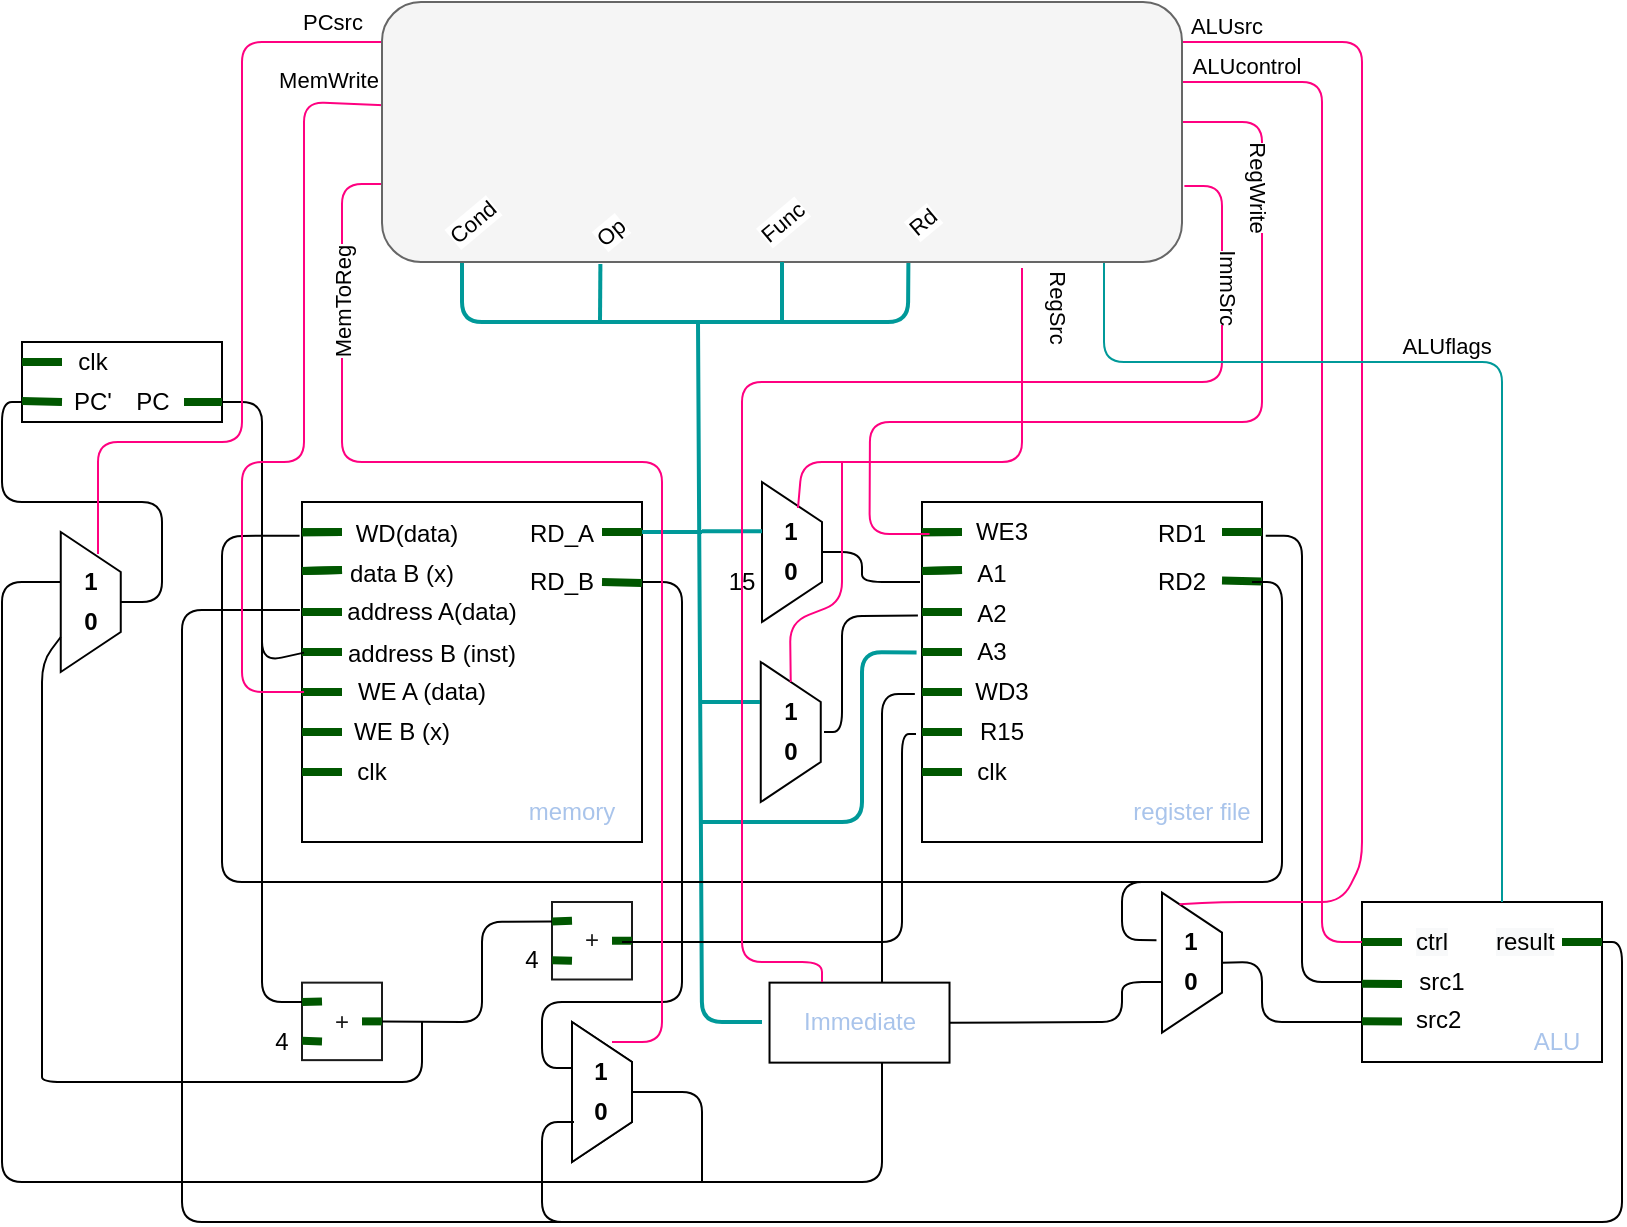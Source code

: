 <mxfile version="15.3.1" type="github">
  <diagram name="Page-1" id="099fd60b-425b-db50-ffb0-6b813814b670">
    <mxGraphModel dx="868" dy="482" grid="1" gridSize="10" guides="1" tooltips="1" connect="1" arrows="1" fold="1" page="1" pageScale="1" pageWidth="850" pageHeight="1100" background="#FFFFFF" math="0" shadow="0">
      <root>
        <mxCell id="0" />
        <mxCell id="1" parent="0" />
        <mxCell id="Cc3cPxVElPXbflXO5Y1s-90" value="" style="endArrow=none;html=1;fontColor=#1A1A1A;entryX=-0.021;entryY=0.565;entryDx=0;entryDy=0;entryPerimeter=0;" parent="1" target="Cc3cPxVElPXbflXO5Y1s-16" edge="1">
          <mxGeometry width="50" height="50" relative="1" as="geometry">
            <mxPoint x="450" y="640" as="sourcePoint" />
            <mxPoint x="450" y="440" as="targetPoint" />
            <Array as="points">
              <mxPoint x="450" y="530" />
              <mxPoint x="450" y="416" />
            </Array>
          </mxGeometry>
        </mxCell>
        <mxCell id="DB4W7_MfknzmHW4euDGk-5" value="" style="whiteSpace=wrap;html=1;aspect=fixed;" parent="1" vertex="1">
          <mxGeometry x="160" y="320" width="170" height="170" as="geometry" />
        </mxCell>
        <mxCell id="DB4W7_MfknzmHW4euDGk-9" value="" style="endArrow=none;html=1;shadow=0;strokeColor=#005700;fillColor=#008A00;strokeWidth=4;" parent="1" edge="1">
          <mxGeometry width="50" height="50" relative="1" as="geometry">
            <mxPoint x="160" y="335.13" as="sourcePoint" />
            <mxPoint x="180" y="335" as="targetPoint" />
          </mxGeometry>
        </mxCell>
        <mxCell id="DB4W7_MfknzmHW4euDGk-11" value="" style="endArrow=none;html=1;shadow=0;strokeColor=#005700;fillColor=#008A00;strokeWidth=4;" parent="1" edge="1">
          <mxGeometry width="50" height="50" relative="1" as="geometry">
            <mxPoint x="160" y="354.5" as="sourcePoint" />
            <mxPoint x="180" y="354" as="targetPoint" />
          </mxGeometry>
        </mxCell>
        <mxCell id="DB4W7_MfknzmHW4euDGk-21" value="" style="endArrow=none;html=1;shadow=0;strokeColor=#005700;fillColor=#008A00;strokeWidth=4;" parent="1" edge="1">
          <mxGeometry width="50" height="50" relative="1" as="geometry">
            <mxPoint x="160" y="335.13" as="sourcePoint" />
            <mxPoint x="180" y="335" as="targetPoint" />
          </mxGeometry>
        </mxCell>
        <mxCell id="DB4W7_MfknzmHW4euDGk-22" value="" style="endArrow=none;html=1;shadow=0;strokeColor=#005700;fillColor=#008A00;strokeWidth=4;" parent="1" edge="1">
          <mxGeometry width="50" height="50" relative="1" as="geometry">
            <mxPoint x="160" y="354.5" as="sourcePoint" />
            <mxPoint x="180" y="354" as="targetPoint" />
          </mxGeometry>
        </mxCell>
        <mxCell id="DB4W7_MfknzmHW4euDGk-23" value="" style="endArrow=none;html=1;shadow=0;strokeColor=#005700;fillColor=#008A00;strokeWidth=4;" parent="1" edge="1">
          <mxGeometry width="50" height="50" relative="1" as="geometry">
            <mxPoint x="160" y="375" as="sourcePoint" />
            <mxPoint x="180" y="375" as="targetPoint" />
          </mxGeometry>
        </mxCell>
        <mxCell id="DB4W7_MfknzmHW4euDGk-24" value="" style="endArrow=none;html=1;shadow=0;strokeColor=#005700;fillColor=#008A00;strokeWidth=4;" parent="1" edge="1">
          <mxGeometry width="50" height="50" relative="1" as="geometry">
            <mxPoint x="160" y="395" as="sourcePoint" />
            <mxPoint x="180" y="395" as="targetPoint" />
          </mxGeometry>
        </mxCell>
        <mxCell id="DB4W7_MfknzmHW4euDGk-25" value="" style="endArrow=none;html=1;shadow=0;strokeColor=#005700;fillColor=#008A00;strokeWidth=4;" parent="1" edge="1">
          <mxGeometry width="50" height="50" relative="1" as="geometry">
            <mxPoint x="160" y="415" as="sourcePoint" />
            <mxPoint x="180" y="415" as="targetPoint" />
          </mxGeometry>
        </mxCell>
        <mxCell id="DB4W7_MfknzmHW4euDGk-26" value="" style="endArrow=none;html=1;shadow=0;strokeColor=#005700;fillColor=#008A00;strokeWidth=4;" parent="1" edge="1">
          <mxGeometry width="50" height="50" relative="1" as="geometry">
            <mxPoint x="160" y="455" as="sourcePoint" />
            <mxPoint x="180" y="455" as="targetPoint" />
          </mxGeometry>
        </mxCell>
        <mxCell id="DB4W7_MfknzmHW4euDGk-28" value="" style="endArrow=none;html=1;shadow=0;strokeColor=#005700;fillColor=#008A00;strokeWidth=4;" parent="1" edge="1">
          <mxGeometry width="50" height="50" relative="1" as="geometry">
            <mxPoint x="160" y="435" as="sourcePoint" />
            <mxPoint x="180" y="435" as="targetPoint" />
          </mxGeometry>
        </mxCell>
        <mxCell id="DB4W7_MfknzmHW4euDGk-29" value="" style="endArrow=none;html=1;shadow=0;strokeColor=#005700;fillColor=#008A00;strokeWidth=4;" parent="1" edge="1">
          <mxGeometry width="50" height="50" relative="1" as="geometry">
            <mxPoint x="310" y="335" as="sourcePoint" />
            <mxPoint x="330" y="335" as="targetPoint" />
          </mxGeometry>
        </mxCell>
        <mxCell id="DB4W7_MfknzmHW4euDGk-30" value="" style="endArrow=none;html=1;shadow=0;strokeColor=#005700;fillColor=#008A00;strokeWidth=4;" parent="1" edge="1">
          <mxGeometry width="50" height="50" relative="1" as="geometry">
            <mxPoint x="310" y="360" as="sourcePoint" />
            <mxPoint x="330" y="360.5" as="targetPoint" />
          </mxGeometry>
        </mxCell>
        <mxCell id="DB4W7_MfknzmHW4euDGk-33" value="" style="rounded=0;whiteSpace=wrap;html=1;" parent="1" vertex="1">
          <mxGeometry x="393.76" y="560.32" width="90" height="40" as="geometry" />
        </mxCell>
        <mxCell id="DB4W7_MfknzmHW4euDGk-36" value="" style="rounded=0;whiteSpace=wrap;html=1;" parent="1" vertex="1">
          <mxGeometry x="690" y="520" width="120" height="80" as="geometry" />
        </mxCell>
        <mxCell id="DB4W7_MfknzmHW4euDGk-37" value="" style="endArrow=none;html=1;shadow=0;strokeColor=#005700;fillColor=#008A00;strokeWidth=4;" parent="1" edge="1">
          <mxGeometry width="50" height="50" relative="1" as="geometry">
            <mxPoint x="690" y="540" as="sourcePoint" />
            <mxPoint x="710" y="540" as="targetPoint" />
          </mxGeometry>
        </mxCell>
        <mxCell id="DB4W7_MfknzmHW4euDGk-39" value="" style="endArrow=none;html=1;shadow=0;strokeColor=#005700;fillColor=#008A00;strokeWidth=4;" parent="1" edge="1">
          <mxGeometry width="50" height="50" relative="1" as="geometry">
            <mxPoint x="690" y="560.87" as="sourcePoint" />
            <mxPoint x="710" y="561" as="targetPoint" />
          </mxGeometry>
        </mxCell>
        <mxCell id="DB4W7_MfknzmHW4euDGk-40" value="" style="endArrow=none;html=1;shadow=0;strokeColor=#005700;fillColor=#008A00;strokeWidth=4;" parent="1" edge="1">
          <mxGeometry width="50" height="50" relative="1" as="geometry">
            <mxPoint x="690" y="579.62" as="sourcePoint" />
            <mxPoint x="710" y="579.75" as="targetPoint" />
          </mxGeometry>
        </mxCell>
        <mxCell id="DB4W7_MfknzmHW4euDGk-45" value="" style="endArrow=none;html=1;shadow=0;strokeColor=#005700;fillColor=#008A00;strokeWidth=4;" parent="1" edge="1">
          <mxGeometry width="50" height="50" relative="1" as="geometry">
            <mxPoint x="790" y="540" as="sourcePoint" />
            <mxPoint x="810" y="540" as="targetPoint" />
          </mxGeometry>
        </mxCell>
        <mxCell id="DB4W7_MfknzmHW4euDGk-50" value="" style="rounded=0;whiteSpace=wrap;html=1;" parent="1" vertex="1">
          <mxGeometry x="20" y="240" width="100" height="40" as="geometry" />
        </mxCell>
        <mxCell id="DB4W7_MfknzmHW4euDGk-51" value="" style="endArrow=none;html=1;shadow=0;strokeColor=#005700;fillColor=#008A00;strokeWidth=4;" parent="1" edge="1">
          <mxGeometry width="50" height="50" relative="1" as="geometry">
            <mxPoint x="20" y="269.5" as="sourcePoint" />
            <mxPoint x="40" y="270" as="targetPoint" />
          </mxGeometry>
        </mxCell>
        <mxCell id="DB4W7_MfknzmHW4euDGk-52" value="" style="endArrow=none;html=1;shadow=0;strokeColor=#005700;fillColor=#008A00;strokeWidth=4;" parent="1" edge="1">
          <mxGeometry width="50" height="50" relative="1" as="geometry">
            <mxPoint x="101" y="270" as="sourcePoint" />
            <mxPoint x="120" y="270" as="targetPoint" />
          </mxGeometry>
        </mxCell>
        <mxCell id="DB4W7_MfknzmHW4euDGk-53" value="PC&#39;" style="text;html=1;resizable=0;autosize=1;align=center;verticalAlign=middle;points=[];fillColor=none;strokeColor=none;rounded=0;" parent="1" vertex="1">
          <mxGeometry x="40" y="260" width="30" height="20" as="geometry" />
        </mxCell>
        <mxCell id="DB4W7_MfknzmHW4euDGk-54" value="PC" style="text;html=1;resizable=0;autosize=1;align=center;verticalAlign=middle;points=[];fillColor=none;strokeColor=none;rounded=0;" parent="1" vertex="1">
          <mxGeometry x="70" y="260" width="30" height="20" as="geometry" />
        </mxCell>
        <mxCell id="DB4W7_MfknzmHW4euDGk-58" value="" style="endArrow=none;html=1;shadow=0;strokeColor=#005700;fillColor=#008A00;strokeWidth=4;" parent="1" edge="1">
          <mxGeometry width="50" height="50" relative="1" as="geometry">
            <mxPoint x="20" y="250" as="sourcePoint" />
            <mxPoint x="40" y="250" as="targetPoint" />
          </mxGeometry>
        </mxCell>
        <mxCell id="DB4W7_MfknzmHW4euDGk-59" value="&lt;span style=&quot;font-weight: normal&quot;&gt;clk&lt;/span&gt;" style="text;html=1;resizable=0;autosize=1;align=center;verticalAlign=middle;points=[];fillColor=none;strokeColor=none;rounded=0;fontStyle=1" parent="1" vertex="1">
          <mxGeometry x="40" y="240" width="30" height="20" as="geometry" />
        </mxCell>
        <mxCell id="Cc3cPxVElPXbflXO5Y1s-5" value="WD(data)" style="text;html=1;strokeColor=none;fillColor=none;align=center;verticalAlign=middle;whiteSpace=wrap;rounded=0;" parent="1" vertex="1">
          <mxGeometry x="185" y="326.25" width="55" height="20" as="geometry" />
        </mxCell>
        <mxCell id="Cc3cPxVElPXbflXO5Y1s-7" value="data B (x)" style="text;html=1;strokeColor=none;fillColor=none;align=center;verticalAlign=middle;whiteSpace=wrap;rounded=0;" parent="1" vertex="1">
          <mxGeometry x="180" y="346.25" width="60" height="20" as="geometry" />
        </mxCell>
        <mxCell id="Cc3cPxVElPXbflXO5Y1s-8" value="address A(data)" style="text;html=1;strokeColor=none;fillColor=none;align=center;verticalAlign=middle;whiteSpace=wrap;rounded=0;" parent="1" vertex="1">
          <mxGeometry x="180" y="365" width="90" height="20" as="geometry" />
        </mxCell>
        <mxCell id="Cc3cPxVElPXbflXO5Y1s-9" value="address B (inst)" style="text;html=1;strokeColor=none;fillColor=none;align=center;verticalAlign=middle;whiteSpace=wrap;rounded=0;" parent="1" vertex="1">
          <mxGeometry x="175" y="386.25" width="100" height="20" as="geometry" />
        </mxCell>
        <mxCell id="Cc3cPxVElPXbflXO5Y1s-10" value="WE A (data)" style="text;html=1;strokeColor=none;fillColor=none;align=center;verticalAlign=middle;whiteSpace=wrap;rounded=0;" parent="1" vertex="1">
          <mxGeometry x="185" y="405" width="70" height="20" as="geometry" />
        </mxCell>
        <mxCell id="Cc3cPxVElPXbflXO5Y1s-11" value="WE B (x)" style="text;html=1;strokeColor=none;fillColor=none;align=center;verticalAlign=middle;whiteSpace=wrap;rounded=0;" parent="1" vertex="1">
          <mxGeometry x="180" y="425" width="60" height="20" as="geometry" />
        </mxCell>
        <mxCell id="Cc3cPxVElPXbflXO5Y1s-12" value="clk" style="text;html=1;strokeColor=none;fillColor=none;align=center;verticalAlign=middle;whiteSpace=wrap;rounded=0;" parent="1" vertex="1">
          <mxGeometry x="160" y="445" width="70" height="20" as="geometry" />
        </mxCell>
        <mxCell id="Cc3cPxVElPXbflXO5Y1s-13" value="RD_A" style="text;html=1;strokeColor=none;fillColor=none;align=center;verticalAlign=middle;whiteSpace=wrap;rounded=0;" parent="1" vertex="1">
          <mxGeometry x="270" y="326.25" width="40" height="20" as="geometry" />
        </mxCell>
        <mxCell id="Cc3cPxVElPXbflXO5Y1s-14" value="RD_B" style="text;html=1;strokeColor=none;fillColor=none;align=center;verticalAlign=middle;whiteSpace=wrap;rounded=0;" parent="1" vertex="1">
          <mxGeometry x="255" y="350" width="70" height="20" as="geometry" />
        </mxCell>
        <mxCell id="Cc3cPxVElPXbflXO5Y1s-15" value="memory" style="text;html=1;strokeColor=none;fillColor=none;align=center;verticalAlign=middle;whiteSpace=wrap;rounded=0;fontColor=#A9C4EB;" parent="1" vertex="1">
          <mxGeometry x="260" y="465" width="70" height="20" as="geometry" />
        </mxCell>
        <mxCell id="Cc3cPxVElPXbflXO5Y1s-16" value="" style="whiteSpace=wrap;html=1;aspect=fixed;" parent="1" vertex="1">
          <mxGeometry x="470" y="320" width="170" height="170" as="geometry" />
        </mxCell>
        <mxCell id="Cc3cPxVElPXbflXO5Y1s-17" value="" style="endArrow=none;html=1;shadow=0;strokeColor=#005700;fillColor=#008A00;strokeWidth=4;" parent="1" edge="1">
          <mxGeometry width="50" height="50" relative="1" as="geometry">
            <mxPoint x="470" y="335.13" as="sourcePoint" />
            <mxPoint x="490" y="335.0" as="targetPoint" />
          </mxGeometry>
        </mxCell>
        <mxCell id="Cc3cPxVElPXbflXO5Y1s-18" value="" style="endArrow=none;html=1;shadow=0;strokeColor=#005700;fillColor=#008A00;strokeWidth=4;" parent="1" edge="1">
          <mxGeometry width="50" height="50" relative="1" as="geometry">
            <mxPoint x="470" y="354.5" as="sourcePoint" />
            <mxPoint x="490" y="354" as="targetPoint" />
          </mxGeometry>
        </mxCell>
        <mxCell id="Cc3cPxVElPXbflXO5Y1s-19" value="" style="endArrow=none;html=1;shadow=0;strokeColor=#005700;fillColor=#008A00;strokeWidth=4;" parent="1" edge="1">
          <mxGeometry width="50" height="50" relative="1" as="geometry">
            <mxPoint x="470" y="335.13" as="sourcePoint" />
            <mxPoint x="490" y="335.0" as="targetPoint" />
          </mxGeometry>
        </mxCell>
        <mxCell id="Cc3cPxVElPXbflXO5Y1s-20" value="" style="endArrow=none;html=1;shadow=0;strokeColor=#005700;fillColor=#008A00;strokeWidth=4;" parent="1" edge="1">
          <mxGeometry width="50" height="50" relative="1" as="geometry">
            <mxPoint x="470" y="354.5" as="sourcePoint" />
            <mxPoint x="490" y="354" as="targetPoint" />
          </mxGeometry>
        </mxCell>
        <mxCell id="Cc3cPxVElPXbflXO5Y1s-21" value="" style="endArrow=none;html=1;shadow=0;strokeColor=#005700;fillColor=#008A00;strokeWidth=4;" parent="1" edge="1">
          <mxGeometry width="50" height="50" relative="1" as="geometry">
            <mxPoint x="470" y="375.0" as="sourcePoint" />
            <mxPoint x="490" y="375.0" as="targetPoint" />
          </mxGeometry>
        </mxCell>
        <mxCell id="Cc3cPxVElPXbflXO5Y1s-22" value="" style="endArrow=none;html=1;shadow=0;strokeColor=#005700;fillColor=#008A00;strokeWidth=4;" parent="1" edge="1">
          <mxGeometry width="50" height="50" relative="1" as="geometry">
            <mxPoint x="470" y="395.0" as="sourcePoint" />
            <mxPoint x="490" y="395.0" as="targetPoint" />
          </mxGeometry>
        </mxCell>
        <mxCell id="Cc3cPxVElPXbflXO5Y1s-23" value="" style="endArrow=none;html=1;shadow=0;strokeColor=#005700;fillColor=#008A00;strokeWidth=4;" parent="1" edge="1">
          <mxGeometry width="50" height="50" relative="1" as="geometry">
            <mxPoint x="470" y="415" as="sourcePoint" />
            <mxPoint x="490" y="415" as="targetPoint" />
          </mxGeometry>
        </mxCell>
        <mxCell id="Cc3cPxVElPXbflXO5Y1s-24" value="" style="endArrow=none;html=1;shadow=0;strokeColor=#005700;fillColor=#008A00;strokeWidth=4;" parent="1" edge="1">
          <mxGeometry width="50" height="50" relative="1" as="geometry">
            <mxPoint x="470" y="455" as="sourcePoint" />
            <mxPoint x="490" y="455" as="targetPoint" />
          </mxGeometry>
        </mxCell>
        <mxCell id="Cc3cPxVElPXbflXO5Y1s-25" value="" style="endArrow=none;html=1;shadow=0;strokeColor=#005700;fillColor=#008A00;strokeWidth=4;" parent="1" edge="1">
          <mxGeometry width="50" height="50" relative="1" as="geometry">
            <mxPoint x="470" y="435" as="sourcePoint" />
            <mxPoint x="490" y="435" as="targetPoint" />
          </mxGeometry>
        </mxCell>
        <mxCell id="Cc3cPxVElPXbflXO5Y1s-26" value="" style="endArrow=none;html=1;shadow=0;strokeColor=#005700;fillColor=#008A00;strokeWidth=4;" parent="1" edge="1">
          <mxGeometry width="50" height="50" relative="1" as="geometry">
            <mxPoint x="620" y="335.0" as="sourcePoint" />
            <mxPoint x="640" y="335.0" as="targetPoint" />
          </mxGeometry>
        </mxCell>
        <mxCell id="Cc3cPxVElPXbflXO5Y1s-27" value="" style="endArrow=none;html=1;shadow=0;strokeColor=#005700;fillColor=#008A00;strokeWidth=4;" parent="1" edge="1">
          <mxGeometry width="50" height="50" relative="1" as="geometry">
            <mxPoint x="620" y="359.23" as="sourcePoint" />
            <mxPoint x="640" y="359.73" as="targetPoint" />
          </mxGeometry>
        </mxCell>
        <mxCell id="Cc3cPxVElPXbflXO5Y1s-28" value="A1" style="text;html=1;strokeColor=none;fillColor=none;align=center;verticalAlign=middle;whiteSpace=wrap;rounded=0;" parent="1" vertex="1">
          <mxGeometry x="490" y="346.25" width="30" height="20" as="geometry" />
        </mxCell>
        <mxCell id="Cc3cPxVElPXbflXO5Y1s-29" value="A2" style="text;html=1;strokeColor=none;fillColor=none;align=center;verticalAlign=middle;whiteSpace=wrap;rounded=0;" parent="1" vertex="1">
          <mxGeometry x="490" y="366.25" width="30" height="20" as="geometry" />
        </mxCell>
        <mxCell id="Cc3cPxVElPXbflXO5Y1s-30" value="A3" style="text;html=1;strokeColor=none;fillColor=none;align=center;verticalAlign=middle;whiteSpace=wrap;rounded=0;" parent="1" vertex="1">
          <mxGeometry x="490" y="385" width="30" height="20" as="geometry" />
        </mxCell>
        <mxCell id="Cc3cPxVElPXbflXO5Y1s-31" value="WD3" style="text;html=1;strokeColor=none;fillColor=none;align=center;verticalAlign=middle;whiteSpace=wrap;rounded=0;" parent="1" vertex="1">
          <mxGeometry x="490" y="405" width="40" height="20" as="geometry" />
        </mxCell>
        <mxCell id="Cc3cPxVElPXbflXO5Y1s-32" value="WE3" style="text;html=1;strokeColor=none;fillColor=none;align=center;verticalAlign=middle;whiteSpace=wrap;rounded=0;" parent="1" vertex="1">
          <mxGeometry x="490" y="325" width="40" height="20" as="geometry" />
        </mxCell>
        <mxCell id="Cc3cPxVElPXbflXO5Y1s-33" value="R15" style="text;html=1;strokeColor=none;fillColor=none;align=center;verticalAlign=middle;whiteSpace=wrap;rounded=0;" parent="1" vertex="1">
          <mxGeometry x="490" y="425" width="40" height="20" as="geometry" />
        </mxCell>
        <mxCell id="Cc3cPxVElPXbflXO5Y1s-34" value="clk" style="text;html=1;strokeColor=none;fillColor=none;align=center;verticalAlign=middle;whiteSpace=wrap;rounded=0;" parent="1" vertex="1">
          <mxGeometry x="470" y="445" width="70" height="20" as="geometry" />
        </mxCell>
        <mxCell id="Cc3cPxVElPXbflXO5Y1s-35" value="RD1" style="text;html=1;strokeColor=none;fillColor=none;align=center;verticalAlign=middle;whiteSpace=wrap;rounded=0;" parent="1" vertex="1">
          <mxGeometry x="580" y="326.25" width="40" height="20" as="geometry" />
        </mxCell>
        <mxCell id="Cc3cPxVElPXbflXO5Y1s-36" value="RD2" style="text;html=1;strokeColor=none;fillColor=none;align=center;verticalAlign=middle;whiteSpace=wrap;rounded=0;" parent="1" vertex="1">
          <mxGeometry x="565" y="350" width="70" height="20" as="geometry" />
        </mxCell>
        <mxCell id="Cc3cPxVElPXbflXO5Y1s-37" value="register file" style="text;html=1;strokeColor=none;fillColor=none;align=center;verticalAlign=middle;whiteSpace=wrap;rounded=0;fontColor=#A9C4EB;" parent="1" vertex="1">
          <mxGeometry x="570" y="465" width="70" height="20" as="geometry" />
        </mxCell>
        <mxCell id="Cc3cPxVElPXbflXO5Y1s-38" value="ALU" style="text;html=1;strokeColor=none;fillColor=none;align=center;verticalAlign=middle;whiteSpace=wrap;rounded=0;fontColor=#A9C4EB;" parent="1" vertex="1">
          <mxGeometry x="765" y="580" width="45" height="20" as="geometry" />
        </mxCell>
        <mxCell id="Cc3cPxVElPXbflXO5Y1s-39" value="src1" style="text;html=1;strokeColor=none;fillColor=none;align=center;verticalAlign=middle;whiteSpace=wrap;rounded=0;" parent="1" vertex="1">
          <mxGeometry x="710" y="550" width="40" height="20" as="geometry" />
        </mxCell>
        <mxCell id="Cc3cPxVElPXbflXO5Y1s-41" value="&lt;div style=&quot;text-align: center&quot;&gt;&lt;span&gt;&lt;font color=&quot;#000000&quot; face=&quot;helvetica&quot;&gt;src2&lt;/font&gt;&lt;/span&gt;&lt;/div&gt;" style="text;whiteSpace=wrap;html=1;fontColor=#A9C4EB;" parent="1" vertex="1">
          <mxGeometry x="715" y="565" width="50" height="30" as="geometry" />
        </mxCell>
        <mxCell id="Cc3cPxVElPXbflXO5Y1s-42" value="&lt;span style=&quot;color: rgb(0 , 0 , 0) ; font-family: &amp;#34;helvetica&amp;#34; ; font-size: 12px ; font-style: normal ; font-weight: 400 ; letter-spacing: normal ; text-align: center ; text-indent: 0px ; text-transform: none ; word-spacing: 0px ; background-color: rgb(248 , 249 , 250) ; display: inline ; float: none&quot;&gt;ctrl&lt;/span&gt;" style="text;whiteSpace=wrap;html=1;fontColor=#A9C4EB;" parent="1" vertex="1">
          <mxGeometry x="715" y="526.25" width="50" height="30" as="geometry" />
        </mxCell>
        <mxCell id="Cc3cPxVElPXbflXO5Y1s-43" value="&lt;span style=&quot;color: rgb(0 , 0 , 0) ; font-family: &amp;#34;helvetica&amp;#34; ; font-size: 12px ; font-style: normal ; font-weight: 400 ; letter-spacing: normal ; text-align: center ; text-indent: 0px ; text-transform: none ; word-spacing: 0px ; background-color: rgb(248 , 249 , 250) ; display: inline ; float: none&quot;&gt;result&lt;/span&gt;" style="text;whiteSpace=wrap;html=1;fontColor=#A9C4EB;" parent="1" vertex="1">
          <mxGeometry x="755" y="526.25" width="50" height="30" as="geometry" />
        </mxCell>
        <mxCell id="Cc3cPxVElPXbflXO5Y1s-44" value="Immediate" style="text;html=1;strokeColor=none;fillColor=none;align=center;verticalAlign=middle;whiteSpace=wrap;rounded=0;fontColor=#A9C4EB;" parent="1" vertex="1">
          <mxGeometry x="403.76" y="570.32" width="70" height="20" as="geometry" />
        </mxCell>
        <mxCell id="Cc3cPxVElPXbflXO5Y1s-45" value="" style="endArrow=none;html=1;fontColor=#A9C4EB;exitX=0.006;exitY=0.443;exitDx=0;exitDy=0;exitPerimeter=0;" parent="1" source="DB4W7_MfknzmHW4euDGk-5" edge="1">
          <mxGeometry width="50" height="50" relative="1" as="geometry">
            <mxPoint x="149.769" y="390" as="sourcePoint" />
            <mxPoint x="120" y="270" as="targetPoint" />
            <Array as="points">
              <mxPoint x="140" y="400" />
              <mxPoint x="140" y="270" />
            </Array>
          </mxGeometry>
        </mxCell>
        <mxCell id="Cc3cPxVElPXbflXO5Y1s-59" value="" style="rounded=0;whiteSpace=wrap;html=1;fontColor=#1A1A1A;strokeColor=#1A1A1A;" parent="1" vertex="1">
          <mxGeometry x="160" y="560.32" width="40" height="38.75" as="geometry" />
        </mxCell>
        <mxCell id="Cc3cPxVElPXbflXO5Y1s-60" value="+" style="text;html=1;strokeColor=none;fillColor=none;align=center;verticalAlign=middle;whiteSpace=wrap;rounded=0;fontColor=#1A1A1A;" parent="1" vertex="1">
          <mxGeometry x="170" y="569.69" width="20" height="20" as="geometry" />
        </mxCell>
        <mxCell id="Cc3cPxVElPXbflXO5Y1s-61" value="" style="endArrow=none;html=1;shadow=0;strokeColor=#005700;fillColor=#008A00;strokeWidth=4;exitX=0;exitY=0.25;exitDx=0;exitDy=0;" parent="1" source="Cc3cPxVElPXbflXO5Y1s-59" edge="1">
          <mxGeometry width="50" height="50" relative="1" as="geometry">
            <mxPoint x="180" y="629.69" as="sourcePoint" />
            <mxPoint x="170" y="569.69" as="targetPoint" />
            <Array as="points" />
          </mxGeometry>
        </mxCell>
        <mxCell id="Cc3cPxVElPXbflXO5Y1s-62" value="" style="endArrow=none;html=1;shadow=0;strokeColor=#005700;fillColor=#008A00;strokeWidth=4;exitX=0;exitY=0.75;exitDx=0;exitDy=0;" parent="1" source="Cc3cPxVElPXbflXO5Y1s-59" edge="1">
          <mxGeometry width="50" height="50" relative="1" as="geometry">
            <mxPoint x="170.0" y="580.008" as="sourcePoint" />
            <mxPoint x="170" y="589.69" as="targetPoint" />
            <Array as="points" />
          </mxGeometry>
        </mxCell>
        <mxCell id="Cc3cPxVElPXbflXO5Y1s-63" value="" style="endArrow=none;html=1;shadow=0;strokeColor=#005700;fillColor=#008A00;strokeWidth=4;exitX=1;exitY=0.5;exitDx=0;exitDy=0;" parent="1" source="Cc3cPxVElPXbflXO5Y1s-60" edge="1">
          <mxGeometry width="50" height="50" relative="1" as="geometry">
            <mxPoint x="180.0" y="590.008" as="sourcePoint" />
            <mxPoint x="200" y="579.69" as="targetPoint" />
            <Array as="points">
              <mxPoint x="200" y="579.69" />
            </Array>
          </mxGeometry>
        </mxCell>
        <mxCell id="Cc3cPxVElPXbflXO5Y1s-64" value="4" style="text;html=1;strokeColor=none;fillColor=none;align=center;verticalAlign=middle;whiteSpace=wrap;rounded=0;" parent="1" vertex="1">
          <mxGeometry x="130" y="579.69" width="40" height="20" as="geometry" />
        </mxCell>
        <mxCell id="Cc3cPxVElPXbflXO5Y1s-65" value="" style="endArrow=none;html=1;fontColor=#1A1A1A;strokeColor=#009999;strokeWidth=2;" parent="1" edge="1">
          <mxGeometry width="50" height="50" relative="1" as="geometry">
            <mxPoint x="390" y="580" as="sourcePoint" />
            <mxPoint x="358" y="230" as="targetPoint" />
            <Array as="points">
              <mxPoint x="360" y="580" />
            </Array>
          </mxGeometry>
        </mxCell>
        <mxCell id="Cc3cPxVElPXbflXO5Y1s-66" value="" style="endArrow=none;html=1;fontColor=#1A1A1A;fillColor=#dae8fc;strokeColor=#009999;strokeWidth=2;" parent="1" edge="1">
          <mxGeometry width="50" height="50" relative="1" as="geometry">
            <mxPoint x="330" y="335" as="sourcePoint" />
            <mxPoint x="360" y="335" as="targetPoint" />
          </mxGeometry>
        </mxCell>
        <mxCell id="Cc3cPxVElPXbflXO5Y1s-67" value="" style="endArrow=none;html=1;fontColor=#1A1A1A;" parent="1" edge="1">
          <mxGeometry width="50" height="50" relative="1" as="geometry">
            <mxPoint x="160" y="570" as="sourcePoint" />
            <mxPoint x="140" y="320" as="targetPoint" />
            <Array as="points">
              <mxPoint x="140" y="570" />
            </Array>
          </mxGeometry>
        </mxCell>
        <mxCell id="Cc3cPxVElPXbflXO5Y1s-68" value="" style="rounded=0;whiteSpace=wrap;html=1;fontColor=#1A1A1A;strokeColor=#1A1A1A;" parent="1" vertex="1">
          <mxGeometry x="285" y="520" width="40" height="38.75" as="geometry" />
        </mxCell>
        <mxCell id="Cc3cPxVElPXbflXO5Y1s-69" value="+" style="text;html=1;strokeColor=none;fillColor=none;align=center;verticalAlign=middle;whiteSpace=wrap;rounded=0;fontColor=#1A1A1A;" parent="1" vertex="1">
          <mxGeometry x="295" y="529.37" width="20" height="20" as="geometry" />
        </mxCell>
        <mxCell id="Cc3cPxVElPXbflXO5Y1s-70" value="" style="endArrow=none;html=1;shadow=0;strokeColor=#005700;fillColor=#008A00;strokeWidth=4;exitX=0;exitY=0.25;exitDx=0;exitDy=0;" parent="1" source="Cc3cPxVElPXbflXO5Y1s-68" edge="1">
          <mxGeometry width="50" height="50" relative="1" as="geometry">
            <mxPoint x="305" y="589.37" as="sourcePoint" />
            <mxPoint x="295" y="529.37" as="targetPoint" />
            <Array as="points" />
          </mxGeometry>
        </mxCell>
        <mxCell id="Cc3cPxVElPXbflXO5Y1s-71" value="" style="endArrow=none;html=1;shadow=0;strokeColor=#005700;fillColor=#008A00;strokeWidth=4;exitX=0;exitY=0.75;exitDx=0;exitDy=0;" parent="1" source="Cc3cPxVElPXbflXO5Y1s-68" edge="1">
          <mxGeometry width="50" height="50" relative="1" as="geometry">
            <mxPoint x="295.0" y="539.688" as="sourcePoint" />
            <mxPoint x="295" y="549.37" as="targetPoint" />
            <Array as="points" />
          </mxGeometry>
        </mxCell>
        <mxCell id="Cc3cPxVElPXbflXO5Y1s-72" value="" style="endArrow=none;html=1;shadow=0;strokeColor=#005700;fillColor=#008A00;strokeWidth=4;exitX=1;exitY=0.5;exitDx=0;exitDy=0;" parent="1" source="Cc3cPxVElPXbflXO5Y1s-69" edge="1">
          <mxGeometry width="50" height="50" relative="1" as="geometry">
            <mxPoint x="305.0" y="549.688" as="sourcePoint" />
            <mxPoint x="325" y="539.37" as="targetPoint" />
            <Array as="points">
              <mxPoint x="325" y="539.37" />
            </Array>
          </mxGeometry>
        </mxCell>
        <mxCell id="Cc3cPxVElPXbflXO5Y1s-73" value="4" style="text;html=1;strokeColor=none;fillColor=none;align=center;verticalAlign=middle;whiteSpace=wrap;rounded=0;" parent="1" vertex="1">
          <mxGeometry x="255" y="538.75" width="40" height="20" as="geometry" />
        </mxCell>
        <mxCell id="Cc3cPxVElPXbflXO5Y1s-74" value="" style="endArrow=none;html=1;fontColor=#1A1A1A;entryX=0;entryY=0.25;entryDx=0;entryDy=0;exitX=1;exitY=0.5;exitDx=0;exitDy=0;" parent="1" source="Cc3cPxVElPXbflXO5Y1s-59" target="Cc3cPxVElPXbflXO5Y1s-68" edge="1">
          <mxGeometry width="50" height="50" relative="1" as="geometry">
            <mxPoint x="210" y="576.25" as="sourcePoint" />
            <mxPoint x="260" y="526.25" as="targetPoint" />
            <Array as="points">
              <mxPoint x="250" y="580" />
              <mxPoint x="250" y="530" />
            </Array>
          </mxGeometry>
        </mxCell>
        <mxCell id="Cc3cPxVElPXbflXO5Y1s-75" value="" style="shape=trapezoid;perimeter=trapezoidPerimeter;whiteSpace=wrap;html=1;fixedSize=1;rotation=90;" parent="1" vertex="1">
          <mxGeometry x="370" y="330" width="70" height="30" as="geometry" />
        </mxCell>
        <mxCell id="Cc3cPxVElPXbflXO5Y1s-76" value="&lt;b&gt;1&lt;/b&gt;" style="text;html=1;resizable=0;autosize=1;align=center;verticalAlign=middle;points=[];fillColor=none;strokeColor=none;rounded=0;" parent="1" vertex="1">
          <mxGeometry x="394.38" y="325" width="20" height="20" as="geometry" />
        </mxCell>
        <mxCell id="Cc3cPxVElPXbflXO5Y1s-77" value="&lt;b&gt;0&lt;/b&gt;" style="text;html=1;resizable=0;autosize=1;align=center;verticalAlign=middle;points=[];fillColor=none;strokeColor=none;rounded=0;" parent="1" vertex="1">
          <mxGeometry x="394.38" y="345" width="20" height="20" as="geometry" />
        </mxCell>
        <mxCell id="Cc3cPxVElPXbflXO5Y1s-78" value="" style="shape=trapezoid;perimeter=trapezoidPerimeter;whiteSpace=wrap;html=1;fixedSize=1;rotation=90;" parent="1" vertex="1">
          <mxGeometry x="369.38" y="420" width="70" height="30" as="geometry" />
        </mxCell>
        <mxCell id="Cc3cPxVElPXbflXO5Y1s-79" value="&lt;b&gt;1&lt;/b&gt;" style="text;html=1;resizable=0;autosize=1;align=center;verticalAlign=middle;points=[];fillColor=none;strokeColor=none;rounded=0;" parent="1" vertex="1">
          <mxGeometry x="393.76" y="415" width="20" height="20" as="geometry" />
        </mxCell>
        <mxCell id="Cc3cPxVElPXbflXO5Y1s-80" value="&lt;b&gt;0&lt;/b&gt;" style="text;html=1;resizable=0;autosize=1;align=center;verticalAlign=middle;points=[];fillColor=none;strokeColor=none;rounded=0;" parent="1" vertex="1">
          <mxGeometry x="393.76" y="435" width="20" height="20" as="geometry" />
        </mxCell>
        <mxCell id="Cc3cPxVElPXbflXO5Y1s-81" value="" style="endArrow=none;html=1;fontColor=#1A1A1A;strokeColor=#009999;strokeWidth=2;" parent="1" edge="1">
          <mxGeometry width="50" height="50" relative="1" as="geometry">
            <mxPoint x="360" y="334.62" as="sourcePoint" />
            <mxPoint x="390" y="334.62" as="targetPoint" />
          </mxGeometry>
        </mxCell>
        <mxCell id="Cc3cPxVElPXbflXO5Y1s-82" value="15" style="text;html=1;strokeColor=none;fillColor=none;align=center;verticalAlign=middle;whiteSpace=wrap;rounded=0;" parent="1" vertex="1">
          <mxGeometry x="360" y="350" width="40" height="20" as="geometry" />
        </mxCell>
        <mxCell id="Cc3cPxVElPXbflXO5Y1s-84" value="" style="endArrow=none;html=1;fontColor=#1A1A1A;strokeColor=#009999;strokeWidth=2;" parent="1" edge="1">
          <mxGeometry width="50" height="50" relative="1" as="geometry">
            <mxPoint x="389" y="420" as="sourcePoint" />
            <mxPoint x="360" y="420" as="targetPoint" />
          </mxGeometry>
        </mxCell>
        <mxCell id="Cc3cPxVElPXbflXO5Y1s-85" value="" style="endArrow=none;html=1;fontColor=#1A1A1A;entryX=-0.016;entryY=0.443;entryDx=0;entryDy=0;entryPerimeter=0;strokeColor=#009999;strokeWidth=2;" parent="1" target="Cc3cPxVElPXbflXO5Y1s-16" edge="1">
          <mxGeometry width="50" height="50" relative="1" as="geometry">
            <mxPoint x="360" y="480" as="sourcePoint" />
            <mxPoint x="470" y="375" as="targetPoint" />
            <Array as="points">
              <mxPoint x="440" y="480" />
              <mxPoint x="440" y="430" />
              <mxPoint x="440" y="395" />
            </Array>
          </mxGeometry>
        </mxCell>
        <mxCell id="Cc3cPxVElPXbflXO5Y1s-87" value="" style="endArrow=none;html=1;fontColor=#1A1A1A;entryX=-0.012;entryY=0.334;entryDx=0;entryDy=0;entryPerimeter=0;" parent="1" target="Cc3cPxVElPXbflXO5Y1s-16" edge="1">
          <mxGeometry width="50" height="50" relative="1" as="geometry">
            <mxPoint x="421" y="435" as="sourcePoint" />
            <mxPoint x="470" y="370" as="targetPoint" />
            <Array as="points">
              <mxPoint x="430" y="435" />
              <mxPoint x="430" y="377" />
            </Array>
          </mxGeometry>
        </mxCell>
        <mxCell id="Cc3cPxVElPXbflXO5Y1s-88" value="" style="endArrow=none;html=1;fontColor=#1A1A1A;" parent="1" edge="1">
          <mxGeometry width="50" height="50" relative="1" as="geometry">
            <mxPoint x="420" y="345" as="sourcePoint" />
            <mxPoint x="469" y="360" as="targetPoint" />
            <Array as="points">
              <mxPoint x="440" y="345" />
              <mxPoint x="440" y="360" />
            </Array>
          </mxGeometry>
        </mxCell>
        <mxCell id="Cc3cPxVElPXbflXO5Y1s-89" value="" style="endArrow=none;html=1;fontColor=#1A1A1A;" parent="1" edge="1">
          <mxGeometry width="50" height="50" relative="1" as="geometry">
            <mxPoint x="320" y="540" as="sourcePoint" />
            <mxPoint x="467" y="436" as="targetPoint" />
            <Array as="points">
              <mxPoint x="460" y="540" />
              <mxPoint x="460" y="436" />
            </Array>
          </mxGeometry>
        </mxCell>
        <mxCell id="Cc3cPxVElPXbflXO5Y1s-94" value="" style="endArrow=none;html=1;fontColor=#1A1A1A;entryX=1.011;entryY=0.099;entryDx=0;entryDy=0;entryPerimeter=0;exitX=0;exitY=0.5;exitDx=0;exitDy=0;" parent="1" source="DB4W7_MfknzmHW4euDGk-36" target="Cc3cPxVElPXbflXO5Y1s-16" edge="1">
          <mxGeometry width="50" height="50" relative="1" as="geometry">
            <mxPoint x="680" y="540" as="sourcePoint" />
            <mxPoint x="450" y="450" as="targetPoint" />
            <Array as="points">
              <mxPoint x="660" y="560" />
              <mxPoint x="660" y="337" />
            </Array>
          </mxGeometry>
        </mxCell>
        <mxCell id="Cc3cPxVElPXbflXO5Y1s-95" value="" style="shape=trapezoid;perimeter=trapezoidPerimeter;whiteSpace=wrap;html=1;fixedSize=1;rotation=90;" parent="1" vertex="1">
          <mxGeometry x="570" y="535.32" width="70" height="30" as="geometry" />
        </mxCell>
        <mxCell id="Cc3cPxVElPXbflXO5Y1s-96" value="&lt;b&gt;1&lt;/b&gt;" style="text;html=1;resizable=0;autosize=1;align=center;verticalAlign=middle;points=[];fillColor=none;strokeColor=none;rounded=0;" parent="1" vertex="1">
          <mxGeometry x="594.38" y="530.32" width="20" height="20" as="geometry" />
        </mxCell>
        <mxCell id="Cc3cPxVElPXbflXO5Y1s-97" value="&lt;b&gt;0&lt;/b&gt;" style="text;html=1;resizable=0;autosize=1;align=center;verticalAlign=middle;points=[];fillColor=none;strokeColor=none;rounded=0;" parent="1" vertex="1">
          <mxGeometry x="594.38" y="550.32" width="20" height="20" as="geometry" />
        </mxCell>
        <mxCell id="Cc3cPxVElPXbflXO5Y1s-98" value="" style="endArrow=none;html=1;fontColor=#1A1A1A;entryX=0.34;entryY=1.092;entryDx=0;entryDy=0;entryPerimeter=0;exitX=1;exitY=0.5;exitDx=0;exitDy=0;" parent="1" source="Cc3cPxVElPXbflXO5Y1s-36" target="Cc3cPxVElPXbflXO5Y1s-95" edge="1">
          <mxGeometry width="50" height="50" relative="1" as="geometry">
            <mxPoint x="400" y="540" as="sourcePoint" />
            <mxPoint x="450" y="490" as="targetPoint" />
            <Array as="points">
              <mxPoint x="650" y="360" />
              <mxPoint x="650" y="510" />
              <mxPoint x="570" y="510" />
              <mxPoint x="570" y="539" />
            </Array>
          </mxGeometry>
        </mxCell>
        <mxCell id="Cc3cPxVElPXbflXO5Y1s-99" value="" style="endArrow=none;html=1;fontColor=#1A1A1A;exitX=1;exitY=0.5;exitDx=0;exitDy=0;" parent="1" source="DB4W7_MfknzmHW4euDGk-33" edge="1">
          <mxGeometry width="50" height="50" relative="1" as="geometry">
            <mxPoint x="400" y="540" as="sourcePoint" />
            <mxPoint x="590" y="560" as="targetPoint" />
            <Array as="points">
              <mxPoint x="570" y="580" />
              <mxPoint x="570" y="560" />
            </Array>
          </mxGeometry>
        </mxCell>
        <mxCell id="Cc3cPxVElPXbflXO5Y1s-100" value="" style="endArrow=none;html=1;fontColor=#1A1A1A;entryX=0.5;entryY=0;entryDx=0;entryDy=0;exitX=0;exitY=0.75;exitDx=0;exitDy=0;" parent="1" source="DB4W7_MfknzmHW4euDGk-36" target="Cc3cPxVElPXbflXO5Y1s-95" edge="1">
          <mxGeometry width="50" height="50" relative="1" as="geometry">
            <mxPoint x="400" y="540" as="sourcePoint" />
            <mxPoint x="450" y="490" as="targetPoint" />
            <Array as="points">
              <mxPoint x="640" y="580" />
              <mxPoint x="640" y="550" />
            </Array>
          </mxGeometry>
        </mxCell>
        <mxCell id="Cc3cPxVElPXbflXO5Y1s-101" value="" style="endArrow=none;html=1;fontColor=#1A1A1A;exitX=-0.007;exitY=0.099;exitDx=0;exitDy=0;exitPerimeter=0;" parent="1" source="DB4W7_MfknzmHW4euDGk-5" edge="1">
          <mxGeometry width="50" height="50" relative="1" as="geometry">
            <mxPoint x="120" y="510" as="sourcePoint" />
            <mxPoint x="580" y="510" as="targetPoint" />
            <Array as="points">
              <mxPoint x="120" y="337" />
              <mxPoint x="120" y="510" />
            </Array>
          </mxGeometry>
        </mxCell>
        <mxCell id="oq-xmElBKXIKNv6wlb4Y-1" value="" style="shape=trapezoid;perimeter=trapezoidPerimeter;whiteSpace=wrap;html=1;fixedSize=1;rotation=90;" vertex="1" parent="1">
          <mxGeometry x="19.38" y="355" width="70" height="30" as="geometry" />
        </mxCell>
        <mxCell id="oq-xmElBKXIKNv6wlb4Y-2" value="&lt;b&gt;1&lt;/b&gt;" style="text;html=1;resizable=0;autosize=1;align=center;verticalAlign=middle;points=[];fillColor=none;strokeColor=none;rounded=0;" vertex="1" parent="1">
          <mxGeometry x="43.76" y="350" width="20" height="20" as="geometry" />
        </mxCell>
        <mxCell id="oq-xmElBKXIKNv6wlb4Y-3" value="&lt;b&gt;0&lt;/b&gt;" style="text;html=1;resizable=0;autosize=1;align=center;verticalAlign=middle;points=[];fillColor=none;strokeColor=none;rounded=0;" vertex="1" parent="1">
          <mxGeometry x="43.76" y="370" width="20" height="20" as="geometry" />
        </mxCell>
        <mxCell id="oq-xmElBKXIKNv6wlb4Y-4" value="" style="endArrow=none;html=1;entryX=0.5;entryY=0;entryDx=0;entryDy=0;" edge="1" parent="1" target="oq-xmElBKXIKNv6wlb4Y-1">
          <mxGeometry width="50" height="50" relative="1" as="geometry">
            <mxPoint x="20" y="270" as="sourcePoint" />
            <mxPoint x="450" y="440" as="targetPoint" />
            <Array as="points">
              <mxPoint x="10" y="270" />
              <mxPoint x="10" y="320" />
              <mxPoint x="90" y="320" />
              <mxPoint x="90" y="370" />
            </Array>
          </mxGeometry>
        </mxCell>
        <mxCell id="oq-xmElBKXIKNv6wlb4Y-5" value="" style="endArrow=none;html=1;exitX=0.75;exitY=1;exitDx=0;exitDy=0;" edge="1" parent="1" source="oq-xmElBKXIKNv6wlb4Y-1">
          <mxGeometry width="50" height="50" relative="1" as="geometry">
            <mxPoint x="400" y="490" as="sourcePoint" />
            <mxPoint x="220" y="580" as="targetPoint" />
            <Array as="points">
              <mxPoint x="30" y="400" />
              <mxPoint x="30" y="600" />
              <mxPoint x="30" y="610" />
              <mxPoint x="220" y="610" />
            </Array>
          </mxGeometry>
        </mxCell>
        <mxCell id="oq-xmElBKXIKNv6wlb4Y-6" value="" style="endArrow=none;html=1;entryX=0.357;entryY=1.013;entryDx=0;entryDy=0;entryPerimeter=0;" edge="1" parent="1" target="oq-xmElBKXIKNv6wlb4Y-1">
          <mxGeometry width="50" height="50" relative="1" as="geometry">
            <mxPoint x="450" y="640" as="sourcePoint" />
            <mxPoint x="450" y="460" as="targetPoint" />
            <Array as="points">
              <mxPoint x="450" y="660" />
              <mxPoint x="190" y="660" />
              <mxPoint x="10" y="660" />
              <mxPoint x="10" y="360" />
            </Array>
          </mxGeometry>
        </mxCell>
        <mxCell id="oq-xmElBKXIKNv6wlb4Y-7" value="" style="endArrow=none;html=1;exitX=-0.219;exitY=0.4;exitDx=0;exitDy=0;exitPerimeter=0;" edge="1" parent="1" source="oq-xmElBKXIKNv6wlb4Y-16">
          <mxGeometry width="50" height="50" relative="1" as="geometry">
            <mxPoint x="290" y="580" as="sourcePoint" />
            <mxPoint x="330" y="360" as="targetPoint" />
            <Array as="points">
              <mxPoint x="280" y="603" />
              <mxPoint x="280" y="570" />
              <mxPoint x="350" y="570" />
              <mxPoint x="350" y="360" />
            </Array>
          </mxGeometry>
        </mxCell>
        <mxCell id="oq-xmElBKXIKNv6wlb4Y-12" value="" style="shape=trapezoid;perimeter=trapezoidPerimeter;whiteSpace=wrap;html=1;fixedSize=1;rotation=90;" vertex="1" parent="1">
          <mxGeometry x="275" y="600" width="70" height="30" as="geometry" />
        </mxCell>
        <mxCell id="oq-xmElBKXIKNv6wlb4Y-13" value="&lt;b&gt;1&lt;/b&gt;" style="text;html=1;resizable=0;autosize=1;align=center;verticalAlign=middle;points=[];fillColor=none;strokeColor=none;rounded=0;" vertex="1" parent="1">
          <mxGeometry x="299.38" y="595" width="20" height="20" as="geometry" />
        </mxCell>
        <mxCell id="oq-xmElBKXIKNv6wlb4Y-14" value="&lt;b&gt;0&lt;/b&gt;" style="text;html=1;resizable=0;autosize=1;align=center;verticalAlign=middle;points=[];fillColor=none;strokeColor=none;rounded=0;" vertex="1" parent="1">
          <mxGeometry x="299.38" y="615" width="20" height="20" as="geometry" />
        </mxCell>
        <mxCell id="oq-xmElBKXIKNv6wlb4Y-15" value="" style="shape=trapezoid;perimeter=trapezoidPerimeter;whiteSpace=wrap;html=1;fixedSize=1;rotation=90;" vertex="1" parent="1">
          <mxGeometry x="275" y="600" width="70" height="30" as="geometry" />
        </mxCell>
        <mxCell id="oq-xmElBKXIKNv6wlb4Y-16" value="&lt;b&gt;1&lt;/b&gt;" style="text;html=1;resizable=0;autosize=1;align=center;verticalAlign=middle;points=[];fillColor=none;strokeColor=none;rounded=0;" vertex="1" parent="1">
          <mxGeometry x="299.38" y="595" width="20" height="20" as="geometry" />
        </mxCell>
        <mxCell id="oq-xmElBKXIKNv6wlb4Y-17" value="&lt;b&gt;0&lt;/b&gt;" style="text;html=1;resizable=0;autosize=1;align=center;verticalAlign=middle;points=[];fillColor=none;strokeColor=none;rounded=0;" vertex="1" parent="1">
          <mxGeometry x="299.38" y="615" width="20" height="20" as="geometry" />
        </mxCell>
        <mxCell id="oq-xmElBKXIKNv6wlb4Y-18" value="" style="endArrow=none;html=1;entryX=1;entryY=0.25;entryDx=0;entryDy=0;exitX=-0.169;exitY=0.75;exitDx=0;exitDy=0;exitPerimeter=0;" edge="1" parent="1" source="oq-xmElBKXIKNv6wlb4Y-17" target="DB4W7_MfknzmHW4euDGk-36">
          <mxGeometry width="50" height="50" relative="1" as="geometry">
            <mxPoint x="290" y="630" as="sourcePoint" />
            <mxPoint x="450" y="490" as="targetPoint" />
            <Array as="points">
              <mxPoint x="280" y="630" />
              <mxPoint x="280" y="680" />
              <mxPoint x="820" y="680" />
              <mxPoint x="820" y="540" />
            </Array>
          </mxGeometry>
        </mxCell>
        <mxCell id="oq-xmElBKXIKNv6wlb4Y-19" value="" style="endArrow=none;html=1;exitX=0.5;exitY=0;exitDx=0;exitDy=0;" edge="1" parent="1" source="oq-xmElBKXIKNv6wlb4Y-15">
          <mxGeometry width="50" height="50" relative="1" as="geometry">
            <mxPoint x="400" y="540" as="sourcePoint" />
            <mxPoint x="360" y="660" as="targetPoint" />
            <Array as="points">
              <mxPoint x="360" y="615" />
            </Array>
          </mxGeometry>
        </mxCell>
        <mxCell id="oq-xmElBKXIKNv6wlb4Y-20" value="" style="endArrow=none;html=1;entryX=-0.006;entryY=0.318;entryDx=0;entryDy=0;entryPerimeter=0;" edge="1" parent="1" target="DB4W7_MfknzmHW4euDGk-5">
          <mxGeometry width="50" height="50" relative="1" as="geometry">
            <mxPoint x="300" y="680" as="sourcePoint" />
            <mxPoint x="450" y="450" as="targetPoint" />
            <Array as="points">
              <mxPoint x="100" y="680" />
              <mxPoint x="100" y="374" />
            </Array>
          </mxGeometry>
        </mxCell>
        <mxCell id="oq-xmElBKXIKNv6wlb4Y-21" value="" style="endArrow=none;html=1;exitX=0.006;exitY=0.559;exitDx=0;exitDy=0;exitPerimeter=0;strokeColor=#FF0080;" edge="1" parent="1" source="DB4W7_MfknzmHW4euDGk-5">
          <mxGeometry width="50" height="50" relative="1" as="geometry">
            <mxPoint x="400" y="340" as="sourcePoint" />
            <mxPoint x="210" y="122" as="targetPoint" />
            <Array as="points">
              <mxPoint x="130" y="415" />
              <mxPoint x="130" y="300" />
              <mxPoint x="161" y="300" />
              <mxPoint x="161" y="190" />
              <mxPoint x="161" y="120" />
            </Array>
          </mxGeometry>
        </mxCell>
        <mxCell id="oq-xmElBKXIKNv6wlb4Y-22" value="" style="endArrow=none;html=1;strokeColor=#FF0080;exitX=0;exitY=0.25;exitDx=0;exitDy=0;" edge="1" parent="1" source="DB4W7_MfknzmHW4euDGk-36">
          <mxGeometry width="50" height="50" relative="1" as="geometry">
            <mxPoint x="752" y="420" as="sourcePoint" />
            <mxPoint x="590" y="110" as="targetPoint" />
            <Array as="points">
              <mxPoint x="670" y="540" />
              <mxPoint x="670" y="110" />
            </Array>
          </mxGeometry>
        </mxCell>
        <mxCell id="oq-xmElBKXIKNv6wlb4Y-23" value="" style="endArrow=classic;html=1;strokeColor=#FF0080;" edge="1" parent="1">
          <mxGeometry relative="1" as="geometry">
            <mxPoint x="473.76" y="336" as="sourcePoint" />
            <mxPoint x="580" y="130" as="targetPoint" />
            <Array as="points">
              <mxPoint x="443.76" y="336" />
              <mxPoint x="444" y="280" />
              <mxPoint x="640" y="280" />
              <mxPoint x="640" y="130" />
            </Array>
          </mxGeometry>
        </mxCell>
        <mxCell id="oq-xmElBKXIKNv6wlb4Y-24" value="MemWrite" style="edgeLabel;resizable=0;html=1;align=center;verticalAlign=middle;rotation=-90;" connectable="0" vertex="1" parent="oq-xmElBKXIKNv6wlb4Y-23">
          <mxGeometry relative="1" as="geometry">
            <mxPoint x="-284" y="-119" as="offset" />
          </mxGeometry>
        </mxCell>
        <mxCell id="oq-xmElBKXIKNv6wlb4Y-27" value="MemWrite" style="edgeLabel;resizable=0;html=1;align=center;verticalAlign=middle;rotation=0;" connectable="0" vertex="1" parent="1">
          <mxGeometry x="110" y="130" as="geometry">
            <mxPoint x="63" y="-21.0" as="offset" />
          </mxGeometry>
        </mxCell>
        <mxCell id="oq-xmElBKXIKNv6wlb4Y-28" value="RegWrite" style="edgeLabel;resizable=0;html=1;align=center;verticalAlign=middle;rotation=90;" connectable="0" vertex="1" parent="1">
          <mxGeometry x="620" y="180" as="geometry">
            <mxPoint x="-18" y="-18" as="offset" />
          </mxGeometry>
        </mxCell>
        <mxCell id="oq-xmElBKXIKNv6wlb4Y-29" value="ALUcontrol" style="edgeLabel;resizable=0;html=1;align=center;verticalAlign=middle;rotation=0;" connectable="0" vertex="1" parent="1">
          <mxGeometry x="650" y="120" as="geometry">
            <mxPoint x="-18" y="-18" as="offset" />
          </mxGeometry>
        </mxCell>
        <mxCell id="oq-xmElBKXIKNv6wlb4Y-31" value="" style="endArrow=none;html=1;strokeColor=#FF0080;exitX=0;exitY=0.75;exitDx=0;exitDy=0;" edge="1" parent="1" source="Cc3cPxVElPXbflXO5Y1s-95">
          <mxGeometry width="50" height="50" relative="1" as="geometry">
            <mxPoint x="730" y="500" as="sourcePoint" />
            <mxPoint x="600" y="90" as="targetPoint" />
            <Array as="points">
              <mxPoint x="620" y="520" />
              <mxPoint x="680" y="520" />
              <mxPoint x="690" y="500" />
              <mxPoint x="690" y="90" />
              <mxPoint x="650" y="90" />
            </Array>
          </mxGeometry>
        </mxCell>
        <mxCell id="oq-xmElBKXIKNv6wlb4Y-32" value="ALUsrc" style="edgeLabel;resizable=0;html=1;align=center;verticalAlign=middle;rotation=0;" connectable="0" vertex="1" parent="1">
          <mxGeometry x="640" y="100" as="geometry">
            <mxPoint x="-18" y="-18" as="offset" />
          </mxGeometry>
        </mxCell>
        <mxCell id="oq-xmElBKXIKNv6wlb4Y-33" value="" style="endArrow=none;html=1;strokeColor=#FF0080;exitX=0.712;exitY=-0.2;exitDx=0;exitDy=0;exitPerimeter=0;" edge="1" parent="1" source="oq-xmElBKXIKNv6wlb4Y-2">
          <mxGeometry width="50" height="50" relative="1" as="geometry">
            <mxPoint x="60" y="340" as="sourcePoint" />
            <mxPoint x="200" y="90" as="targetPoint" />
            <Array as="points">
              <mxPoint x="58" y="290" />
              <mxPoint x="130" y="290" />
              <mxPoint x="130" y="90" />
            </Array>
          </mxGeometry>
        </mxCell>
        <mxCell id="oq-xmElBKXIKNv6wlb4Y-34" value="PCsrc" style="edgeLabel;resizable=0;html=1;align=center;verticalAlign=middle;rotation=0;" connectable="0" vertex="1" parent="1">
          <mxGeometry x="175" y="80" as="geometry" />
        </mxCell>
        <mxCell id="oq-xmElBKXIKNv6wlb4Y-35" value="" style="endArrow=none;html=1;strokeColor=#FF0080;strokeWidth=1;entryX=1.003;entryY=0.708;entryDx=0;entryDy=0;entryPerimeter=0;" edge="1" parent="1" target="oq-xmElBKXIKNv6wlb4Y-26">
          <mxGeometry width="50" height="50" relative="1" as="geometry">
            <mxPoint x="420" y="560" as="sourcePoint" />
            <mxPoint x="340" y="330" as="targetPoint" />
            <Array as="points">
              <mxPoint x="420" y="550" />
              <mxPoint x="380" y="550" />
              <mxPoint x="380" y="260" />
              <mxPoint x="620" y="260" />
              <mxPoint x="620" y="162" />
            </Array>
          </mxGeometry>
        </mxCell>
        <mxCell id="oq-xmElBKXIKNv6wlb4Y-36" value="ImmSrc" style="edgeLabel;resizable=0;html=1;align=center;verticalAlign=middle;rotation=90;" connectable="0" vertex="1" parent="1">
          <mxGeometry x="605" y="230" as="geometry">
            <mxPoint x="-18" y="-18" as="offset" />
          </mxGeometry>
        </mxCell>
        <mxCell id="oq-xmElBKXIKNv6wlb4Y-37" value="" style="endArrow=none;html=1;fontColor=#1A1A1A;strokeColor=#009999;strokeWidth=1;" edge="1" parent="1">
          <mxGeometry width="50" height="50" relative="1" as="geometry">
            <mxPoint x="760" y="520" as="sourcePoint" />
            <mxPoint x="561" y="200" as="targetPoint" />
            <Array as="points">
              <mxPoint x="760" y="250" />
              <mxPoint x="561" y="250" />
            </Array>
          </mxGeometry>
        </mxCell>
        <mxCell id="oq-xmElBKXIKNv6wlb4Y-38" value="ALUflags" style="edgeLabel;resizable=0;html=1;align=center;verticalAlign=middle;rotation=0;" connectable="0" vertex="1" parent="1">
          <mxGeometry x="750" y="260" as="geometry">
            <mxPoint x="-18" y="-18" as="offset" />
          </mxGeometry>
        </mxCell>
        <mxCell id="oq-xmElBKXIKNv6wlb4Y-42" value="" style="endArrow=none;html=1;strokeColor=#FF0080;strokeWidth=1;exitX=0.781;exitY=-0.25;exitDx=0;exitDy=0;exitPerimeter=0;entryX=0;entryY=0.7;entryDx=0;entryDy=0;entryPerimeter=0;" edge="1" parent="1" source="oq-xmElBKXIKNv6wlb4Y-16" target="oq-xmElBKXIKNv6wlb4Y-26">
          <mxGeometry width="50" height="50" relative="1" as="geometry">
            <mxPoint x="390" y="450" as="sourcePoint" />
            <mxPoint x="180" y="180" as="targetPoint" />
            <Array as="points">
              <mxPoint x="340" y="590" />
              <mxPoint x="340" y="300" />
              <mxPoint x="180" y="300" />
              <mxPoint x="180" y="161" />
            </Array>
          </mxGeometry>
        </mxCell>
        <mxCell id="oq-xmElBKXIKNv6wlb4Y-43" value="MemToReg" style="edgeLabel;resizable=0;html=1;align=center;verticalAlign=middle;rotation=-90;" connectable="0" vertex="1" parent="1">
          <mxGeometry x="180" y="220" as="geometry" />
        </mxCell>
        <mxCell id="oq-xmElBKXIKNv6wlb4Y-45" value="" style="endArrow=none;html=1;fontColor=#1A1A1A;strokeColor=#009999;strokeWidth=2;exitX=0.658;exitY=0.992;exitDx=0;exitDy=0;exitPerimeter=0;" edge="1" parent="1" source="oq-xmElBKXIKNv6wlb4Y-26">
          <mxGeometry width="50" height="50" relative="1" as="geometry">
            <mxPoint x="537" y="190" as="sourcePoint" />
            <mxPoint x="240" y="190" as="targetPoint" />
            <Array as="points">
              <mxPoint x="463" y="230" />
              <mxPoint x="240" y="230" />
            </Array>
          </mxGeometry>
        </mxCell>
        <mxCell id="oq-xmElBKXIKNv6wlb4Y-26" value="" style="rounded=1;whiteSpace=wrap;html=1;fillColor=#f5f5f5;strokeColor=#666666;fontColor=#333333;" vertex="1" parent="1">
          <mxGeometry x="200" y="70" width="400" height="130" as="geometry" />
        </mxCell>
        <mxCell id="oq-xmElBKXIKNv6wlb4Y-46" value="Cond" style="edgeLabel;resizable=0;html=1;align=center;verticalAlign=middle;rotation=-40;" connectable="0" vertex="1" parent="1">
          <mxGeometry x="245" y="180" as="geometry" />
        </mxCell>
        <mxCell id="oq-xmElBKXIKNv6wlb4Y-47" value="" style="endArrow=none;html=1;strokeColor=#009999;strokeWidth=2;entryX=0.273;entryY=1.008;entryDx=0;entryDy=0;entryPerimeter=0;" edge="1" parent="1" target="oq-xmElBKXIKNv6wlb4Y-26">
          <mxGeometry width="50" height="50" relative="1" as="geometry">
            <mxPoint x="309" y="230" as="sourcePoint" />
            <mxPoint x="440" y="270" as="targetPoint" />
          </mxGeometry>
        </mxCell>
        <mxCell id="oq-xmElBKXIKNv6wlb4Y-48" value="" style="endArrow=none;html=1;strokeColor=#009999;strokeWidth=2;entryX=0.5;entryY=1;entryDx=0;entryDy=0;" edge="1" parent="1" target="oq-xmElBKXIKNv6wlb4Y-26">
          <mxGeometry width="50" height="50" relative="1" as="geometry">
            <mxPoint x="400" y="230" as="sourcePoint" />
            <mxPoint x="319.2" y="211.04" as="targetPoint" />
          </mxGeometry>
        </mxCell>
        <mxCell id="oq-xmElBKXIKNv6wlb4Y-50" value="Op" style="edgeLabel;resizable=0;html=1;align=center;verticalAlign=middle;rotation=-40;" connectable="0" vertex="1" parent="1">
          <mxGeometry x="260" y="190" as="geometry">
            <mxPoint x="44.58" y="30.88" as="offset" />
          </mxGeometry>
        </mxCell>
        <mxCell id="oq-xmElBKXIKNv6wlb4Y-51" value="Func" style="edgeLabel;resizable=0;html=1;align=center;verticalAlign=middle;rotation=-40;" connectable="0" vertex="1" parent="1">
          <mxGeometry x="400" y="180" as="geometry" />
        </mxCell>
        <mxCell id="oq-xmElBKXIKNv6wlb4Y-52" value="Rd" style="edgeLabel;resizable=0;html=1;align=center;verticalAlign=middle;rotation=-40;" connectable="0" vertex="1" parent="1">
          <mxGeometry x="470" y="180" as="geometry" />
        </mxCell>
        <mxCell id="oq-xmElBKXIKNv6wlb4Y-53" value="" style="endArrow=none;html=1;strokeColor=#FF0080;strokeWidth=1;entryX=0.8;entryY=1.023;entryDx=0;entryDy=0;entryPerimeter=0;exitX=0.681;exitY=-0.1;exitDx=0;exitDy=0;exitPerimeter=0;" edge="1" parent="1" source="Cc3cPxVElPXbflXO5Y1s-76" target="oq-xmElBKXIKNv6wlb4Y-26">
          <mxGeometry width="50" height="50" relative="1" as="geometry">
            <mxPoint x="410" y="320" as="sourcePoint" />
            <mxPoint x="440" y="360" as="targetPoint" />
            <Array as="points">
              <mxPoint x="410" y="300" />
              <mxPoint x="520" y="300" />
            </Array>
          </mxGeometry>
        </mxCell>
        <mxCell id="oq-xmElBKXIKNv6wlb4Y-54" value="" style="endArrow=none;html=1;strokeColor=#FF0080;strokeWidth=1;exitX=0;exitY=0.5;exitDx=0;exitDy=0;" edge="1" parent="1" source="Cc3cPxVElPXbflXO5Y1s-78">
          <mxGeometry width="50" height="50" relative="1" as="geometry">
            <mxPoint x="390" y="410" as="sourcePoint" />
            <mxPoint x="430" y="300" as="targetPoint" />
            <Array as="points">
              <mxPoint x="404" y="380" />
              <mxPoint x="430" y="370" />
            </Array>
          </mxGeometry>
        </mxCell>
        <mxCell id="oq-xmElBKXIKNv6wlb4Y-55" value="RegSrc" style="edgeLabel;resizable=0;html=1;align=center;verticalAlign=middle;rotation=90;" connectable="0" vertex="1" parent="1">
          <mxGeometry x="520" y="240" as="geometry">
            <mxPoint x="-18" y="-18" as="offset" />
          </mxGeometry>
        </mxCell>
      </root>
    </mxGraphModel>
  </diagram>
</mxfile>
